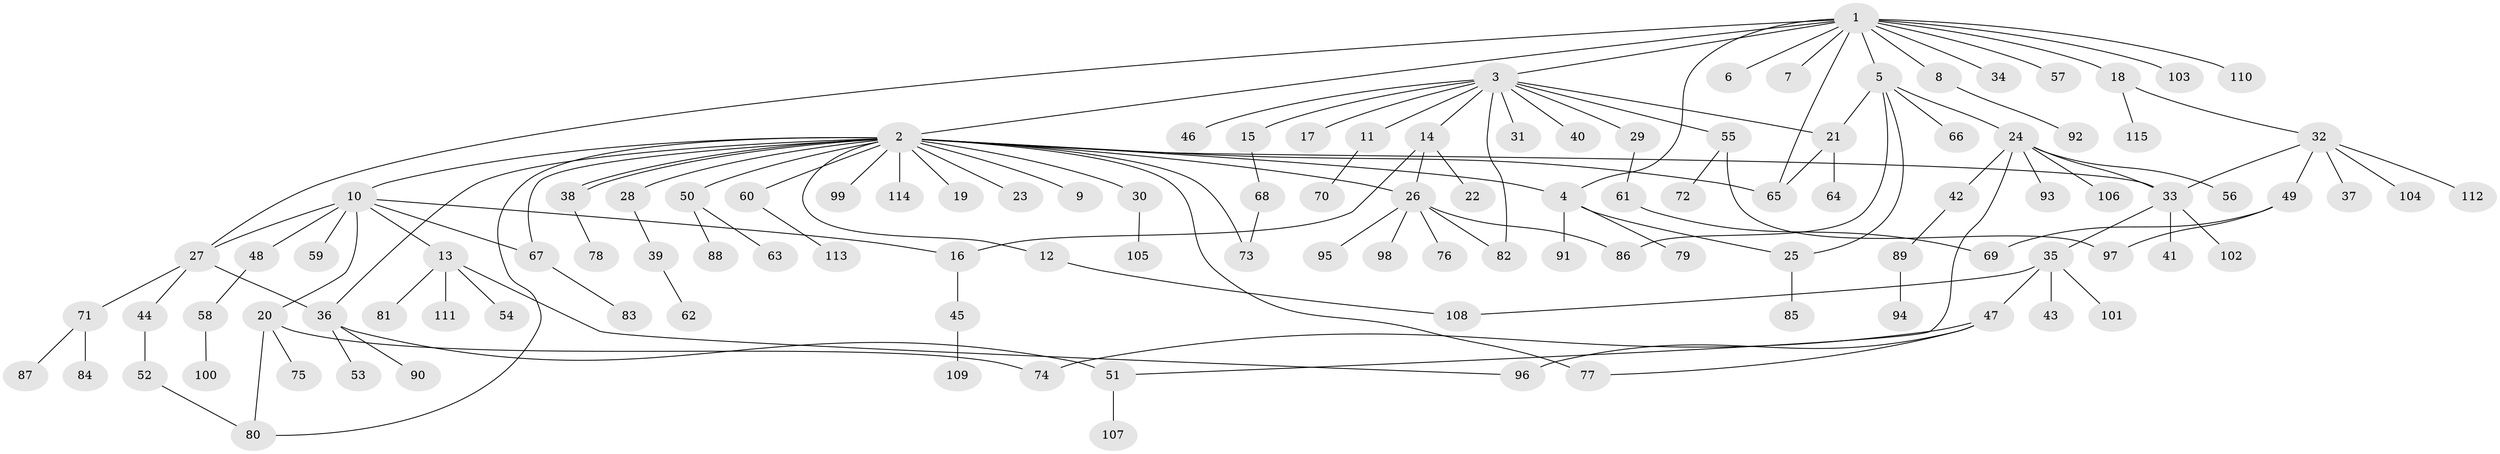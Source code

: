 // Generated by graph-tools (version 1.1) at 2025/47/03/09/25 04:47:08]
// undirected, 115 vertices, 139 edges
graph export_dot {
graph [start="1"]
  node [color=gray90,style=filled];
  1;
  2;
  3;
  4;
  5;
  6;
  7;
  8;
  9;
  10;
  11;
  12;
  13;
  14;
  15;
  16;
  17;
  18;
  19;
  20;
  21;
  22;
  23;
  24;
  25;
  26;
  27;
  28;
  29;
  30;
  31;
  32;
  33;
  34;
  35;
  36;
  37;
  38;
  39;
  40;
  41;
  42;
  43;
  44;
  45;
  46;
  47;
  48;
  49;
  50;
  51;
  52;
  53;
  54;
  55;
  56;
  57;
  58;
  59;
  60;
  61;
  62;
  63;
  64;
  65;
  66;
  67;
  68;
  69;
  70;
  71;
  72;
  73;
  74;
  75;
  76;
  77;
  78;
  79;
  80;
  81;
  82;
  83;
  84;
  85;
  86;
  87;
  88;
  89;
  90;
  91;
  92;
  93;
  94;
  95;
  96;
  97;
  98;
  99;
  100;
  101;
  102;
  103;
  104;
  105;
  106;
  107;
  108;
  109;
  110;
  111;
  112;
  113;
  114;
  115;
  1 -- 2;
  1 -- 3;
  1 -- 4;
  1 -- 5;
  1 -- 6;
  1 -- 7;
  1 -- 8;
  1 -- 18;
  1 -- 27;
  1 -- 34;
  1 -- 57;
  1 -- 65;
  1 -- 103;
  1 -- 110;
  2 -- 4;
  2 -- 9;
  2 -- 10;
  2 -- 12;
  2 -- 19;
  2 -- 23;
  2 -- 26;
  2 -- 28;
  2 -- 30;
  2 -- 33;
  2 -- 36;
  2 -- 38;
  2 -- 38;
  2 -- 50;
  2 -- 60;
  2 -- 65;
  2 -- 67;
  2 -- 73;
  2 -- 77;
  2 -- 80;
  2 -- 99;
  2 -- 114;
  3 -- 11;
  3 -- 14;
  3 -- 15;
  3 -- 17;
  3 -- 21;
  3 -- 29;
  3 -- 31;
  3 -- 40;
  3 -- 46;
  3 -- 55;
  3 -- 82;
  4 -- 25;
  4 -- 79;
  4 -- 91;
  5 -- 21;
  5 -- 24;
  5 -- 25;
  5 -- 66;
  5 -- 86;
  8 -- 92;
  10 -- 13;
  10 -- 16;
  10 -- 20;
  10 -- 27;
  10 -- 48;
  10 -- 59;
  10 -- 67;
  11 -- 70;
  12 -- 108;
  13 -- 54;
  13 -- 81;
  13 -- 96;
  13 -- 111;
  14 -- 16;
  14 -- 22;
  14 -- 26;
  15 -- 68;
  16 -- 45;
  18 -- 32;
  18 -- 115;
  20 -- 74;
  20 -- 75;
  20 -- 80;
  21 -- 64;
  21 -- 65;
  24 -- 33;
  24 -- 42;
  24 -- 51;
  24 -- 56;
  24 -- 93;
  24 -- 106;
  25 -- 85;
  26 -- 76;
  26 -- 82;
  26 -- 86;
  26 -- 95;
  26 -- 98;
  27 -- 36;
  27 -- 44;
  27 -- 71;
  28 -- 39;
  29 -- 61;
  30 -- 105;
  32 -- 33;
  32 -- 37;
  32 -- 49;
  32 -- 104;
  32 -- 112;
  33 -- 35;
  33 -- 41;
  33 -- 102;
  35 -- 43;
  35 -- 47;
  35 -- 101;
  35 -- 108;
  36 -- 51;
  36 -- 53;
  36 -- 90;
  38 -- 78;
  39 -- 62;
  42 -- 89;
  44 -- 52;
  45 -- 109;
  47 -- 74;
  47 -- 77;
  47 -- 96;
  48 -- 58;
  49 -- 69;
  49 -- 97;
  50 -- 63;
  50 -- 88;
  51 -- 107;
  52 -- 80;
  55 -- 72;
  55 -- 97;
  58 -- 100;
  60 -- 113;
  61 -- 69;
  67 -- 83;
  68 -- 73;
  71 -- 84;
  71 -- 87;
  89 -- 94;
}
